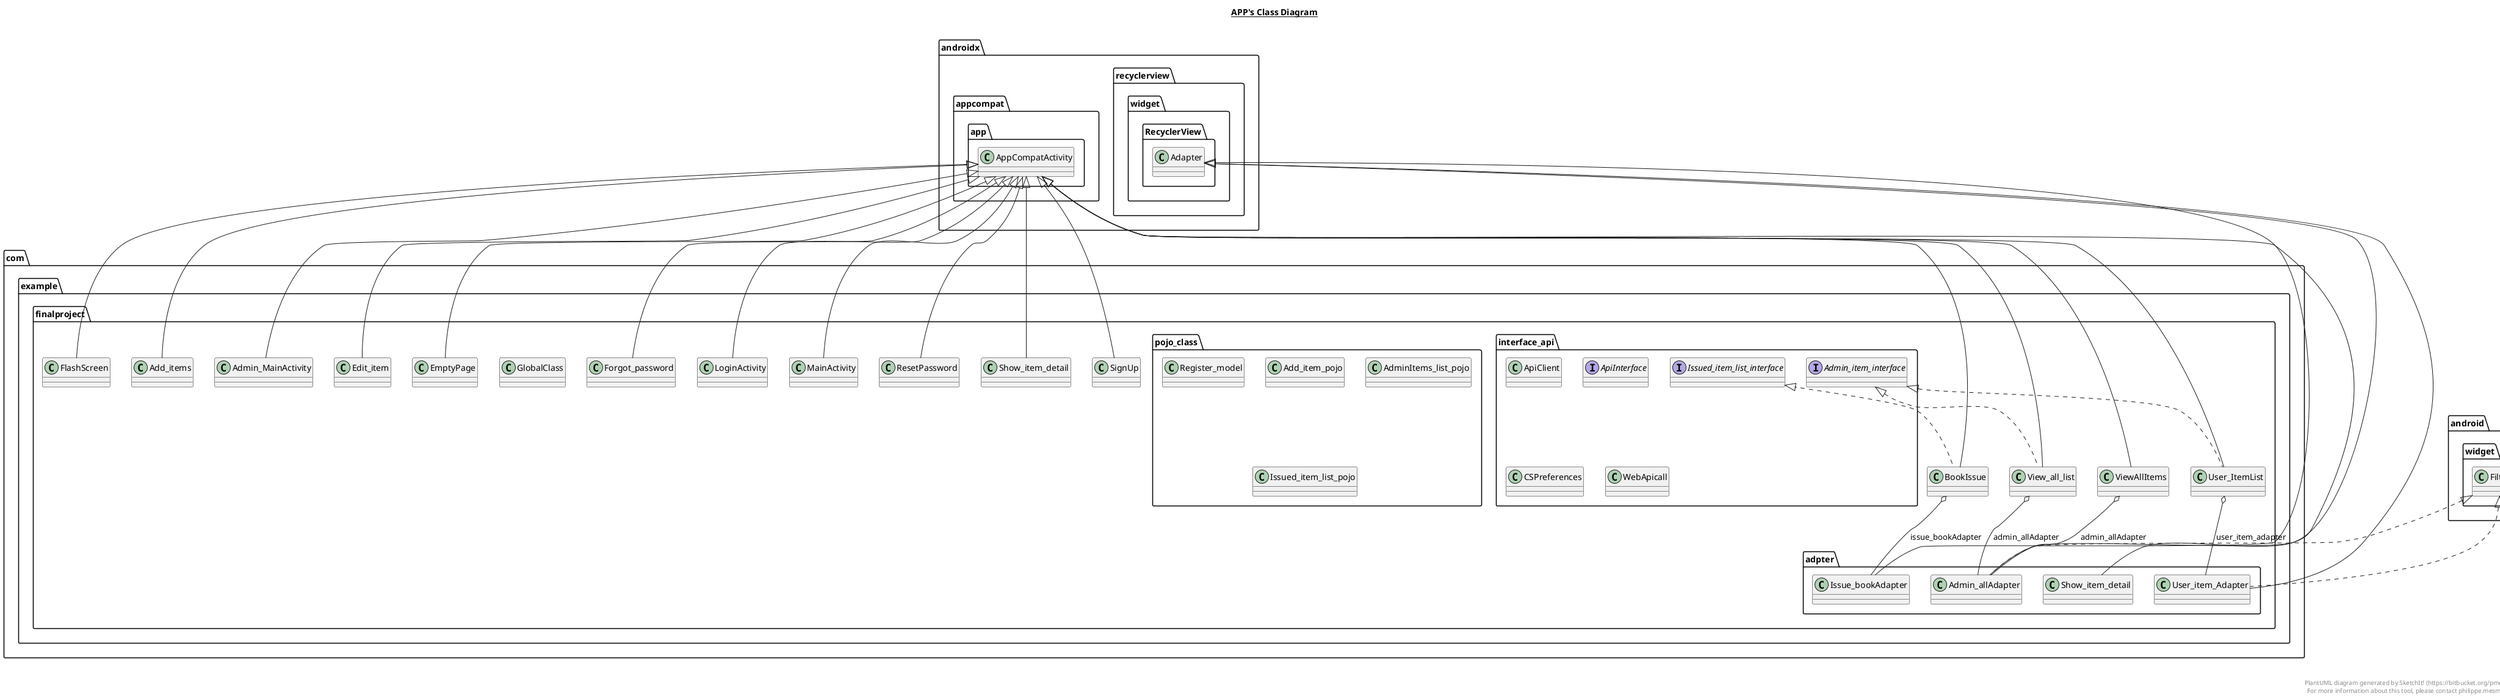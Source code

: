 @startuml

title __APP's Class Diagram__\n

  namespace com.example.finalproject {
    class com.example.finalproject.Add_items {
    }
  }
  

  namespace com.example.finalproject {
    class com.example.finalproject.Admin_MainActivity {
    }
  }
  

  namespace com.example.finalproject {
    class com.example.finalproject.BookIssue {
    }
  }
  

  namespace com.example.finalproject {
    class com.example.finalproject.Edit_item {
    }
  }
  

  namespace com.example.finalproject {
    class com.example.finalproject.EmptyPage {
    }
  }
  

  namespace com.example.finalproject {
    class com.example.finalproject.FlashScreen {
    }
  }
  

  namespace com.example.finalproject {
    class com.example.finalproject.Forgot_password {
    }
  }
  

  namespace com.example.finalproject {
    class com.example.finalproject.GlobalClass {
    }
  }
  

  namespace com.example.finalproject {
    class com.example.finalproject.LoginActivity {
    }
  }
  

  namespace com.example.finalproject {
    class com.example.finalproject.MainActivity {
    }
  }
  

  namespace com.example.finalproject {
    class com.example.finalproject.ResetPassword {
    }
  }
  

  namespace com.example.finalproject {
    class com.example.finalproject.Show_item_detail {
    }
  }
  

  namespace com.example.finalproject {
    class com.example.finalproject.SignUp {
    }
  }
  

  namespace com.example.finalproject {
    class com.example.finalproject.User_ItemList {
    }
  }
  

  namespace com.example.finalproject {
    class com.example.finalproject.ViewAllItems {
    }
  }
  

  namespace com.example.finalproject {
    class com.example.finalproject.View_all_list {
    }
  }
  

  namespace com.example.finalproject {
    namespace adpter {
      class com.example.finalproject.adpter.Admin_allAdapter {
      }
    }
  }
  

  namespace com.example.finalproject {
    namespace adpter {
      class com.example.finalproject.adpter.Issue_bookAdapter {
      }
    }
  }
  

  namespace com.example.finalproject {
    namespace adpter {
      class com.example.finalproject.adpter.Show_item_detail {
      }
    }
  }
  

  namespace com.example.finalproject {
    namespace adpter {
      class com.example.finalproject.adpter.User_item_Adapter {
      }
    }
  }
  

  namespace com.example.finalproject {
    namespace interface_api {
      interface com.example.finalproject.interface_api.Admin_item_interface {
      }
    }
  }
  

  namespace com.example.finalproject {
    namespace interface_api {
      class com.example.finalproject.interface_api.ApiClient {
      }
    }
  }
  

  namespace com.example.finalproject {
    namespace interface_api {
      interface com.example.finalproject.interface_api.ApiInterface {
      }
    }
  }
  

  namespace com.example.finalproject {
    namespace interface_api {
      class com.example.finalproject.interface_api.CSPreferences {
      }
    }
  }
  

  namespace com.example.finalproject {
    namespace interface_api {
      interface com.example.finalproject.interface_api.Issued_item_list_interface {
      }
    }
  }
  

  namespace com.example.finalproject {
    namespace interface_api {
      class com.example.finalproject.interface_api.WebApicall {
      }
    }
  }
  

  namespace com.example.finalproject {
    namespace pojo_class {
      class com.example.finalproject.pojo_class.Add_item_pojo {
      }
    }
  }
  

  namespace com.example.finalproject {
    namespace pojo_class {
      class com.example.finalproject.pojo_class.AdminItems_list_pojo {
      }
    }
  }
  

  namespace com.example.finalproject {
    namespace pojo_class {
      class com.example.finalproject.pojo_class.Issued_item_list_pojo {
      }
    }
  }
  

  namespace com.example.finalproject {
    namespace pojo_class {
      class com.example.finalproject.pojo_class.Register_model {
      }
    }
  }
  

  com.example.finalproject.Add_items -up-|> androidx.appcompat.app.AppCompatActivity
  com.example.finalproject.Admin_MainActivity -up-|> androidx.appcompat.app.AppCompatActivity
  com.example.finalproject.BookIssue .up.|> com.example.finalproject.interface_api.Issued_item_list_interface
  com.example.finalproject.BookIssue -up-|> androidx.appcompat.app.AppCompatActivity
  com.example.finalproject.BookIssue o-- com.example.finalproject.adpter.Issue_bookAdapter : issue_bookAdapter
  com.example.finalproject.Edit_item -up-|> androidx.appcompat.app.AppCompatActivity
  com.example.finalproject.EmptyPage -up-|> androidx.appcompat.app.AppCompatActivity
  com.example.finalproject.FlashScreen -up-|> androidx.appcompat.app.AppCompatActivity
  com.example.finalproject.Forgot_password -up-|> androidx.appcompat.app.AppCompatActivity
  com.example.finalproject.LoginActivity -up-|> androidx.appcompat.app.AppCompatActivity
  com.example.finalproject.MainActivity -up-|> androidx.appcompat.app.AppCompatActivity
  com.example.finalproject.ResetPassword -up-|> androidx.appcompat.app.AppCompatActivity
  com.example.finalproject.Show_item_detail -up-|> androidx.appcompat.app.AppCompatActivity
  com.example.finalproject.SignUp -up-|> androidx.appcompat.app.AppCompatActivity
  com.example.finalproject.User_ItemList .up.|> com.example.finalproject.interface_api.Admin_item_interface
  com.example.finalproject.User_ItemList -up-|> androidx.appcompat.app.AppCompatActivity
  com.example.finalproject.User_ItemList o-- com.example.finalproject.adpter.User_item_Adapter : user_item_adapter
  com.example.finalproject.ViewAllItems -up-|> androidx.appcompat.app.AppCompatActivity
  com.example.finalproject.ViewAllItems o-- com.example.finalproject.adpter.Admin_allAdapter : admin_allAdapter
  com.example.finalproject.View_all_list .up.|> com.example.finalproject.interface_api.Admin_item_interface
  com.example.finalproject.View_all_list -up-|> androidx.appcompat.app.AppCompatActivity
  com.example.finalproject.View_all_list o-- com.example.finalproject.adpter.Admin_allAdapter : admin_allAdapter
  com.example.finalproject.adpter.Admin_allAdapter .up.|> android.widget.Filterable
  com.example.finalproject.adpter.Admin_allAdapter -up-|> androidx.recyclerview.widget.RecyclerView.Adapter
  com.example.finalproject.adpter.Issue_bookAdapter -up-|> androidx.recyclerview.widget.RecyclerView.Adapter
  com.example.finalproject.adpter.Show_item_detail -up-|> androidx.appcompat.app.AppCompatActivity
  com.example.finalproject.adpter.User_item_Adapter .up.|> android.widget.Filterable
  com.example.finalproject.adpter.User_item_Adapter -up-|> androidx.recyclerview.widget.RecyclerView.Adapter
  com.example.finalproject.pojo_class.Register_model o-- com.example.finalproject.pojo_class.Register_model.Profile : profile


right footer


PlantUML diagram generated by SketchIt! (https://bitbucket.org/pmesmeur/sketch.it)
For more information about this tool, please contact philippe.mesmeur@gmail.com
endfooter

@enduml
